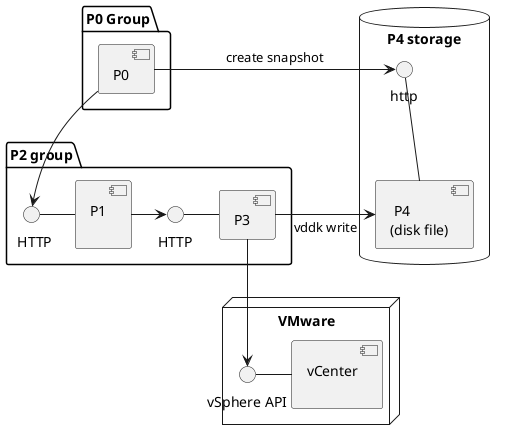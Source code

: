 @startuml
package "P0 Group" {
    [P0]
}

package "P2 group" {
    interface "  HTTP" as http1
    interface HTTP as http2
    http1 - [P1\n] 
    [P0] -> http1
    [P1\n] -> http2 
    http2 - [P3]
}
database "P4 storage" {
    [P0] -right--> http : "create snapshot"
    http -- [ P4\n(disk file)]
    [P3] -right-> [ P4\n(disk file)] : "vddk write"

}

node "VMware"{
    interface " vSphere API " as api 
    api - [vCenter\n]
    [P3] --> api
}


@enduml 

